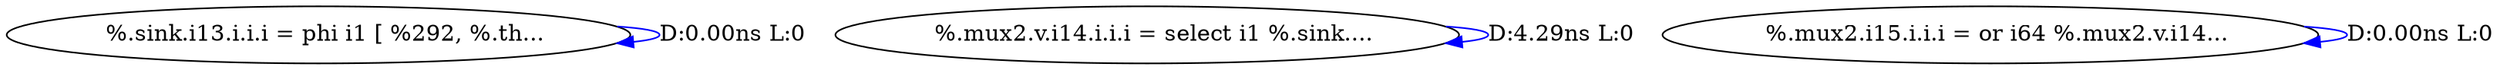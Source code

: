 digraph {
Node0x3341ff0[label="  %.sink.i13.i.i.i = phi i1 [ %292, %.th..."];
Node0x3341ff0 -> Node0x3341ff0[label="D:0.00ns L:0",color=blue];
Node0x33420d0[label="  %.mux2.v.i14.i.i.i = select i1 %.sink...."];
Node0x33420d0 -> Node0x33420d0[label="D:4.29ns L:0",color=blue];
Node0x33421f0[label="  %.mux2.i15.i.i.i = or i64 %.mux2.v.i14..."];
Node0x33421f0 -> Node0x33421f0[label="D:0.00ns L:0",color=blue];
}
